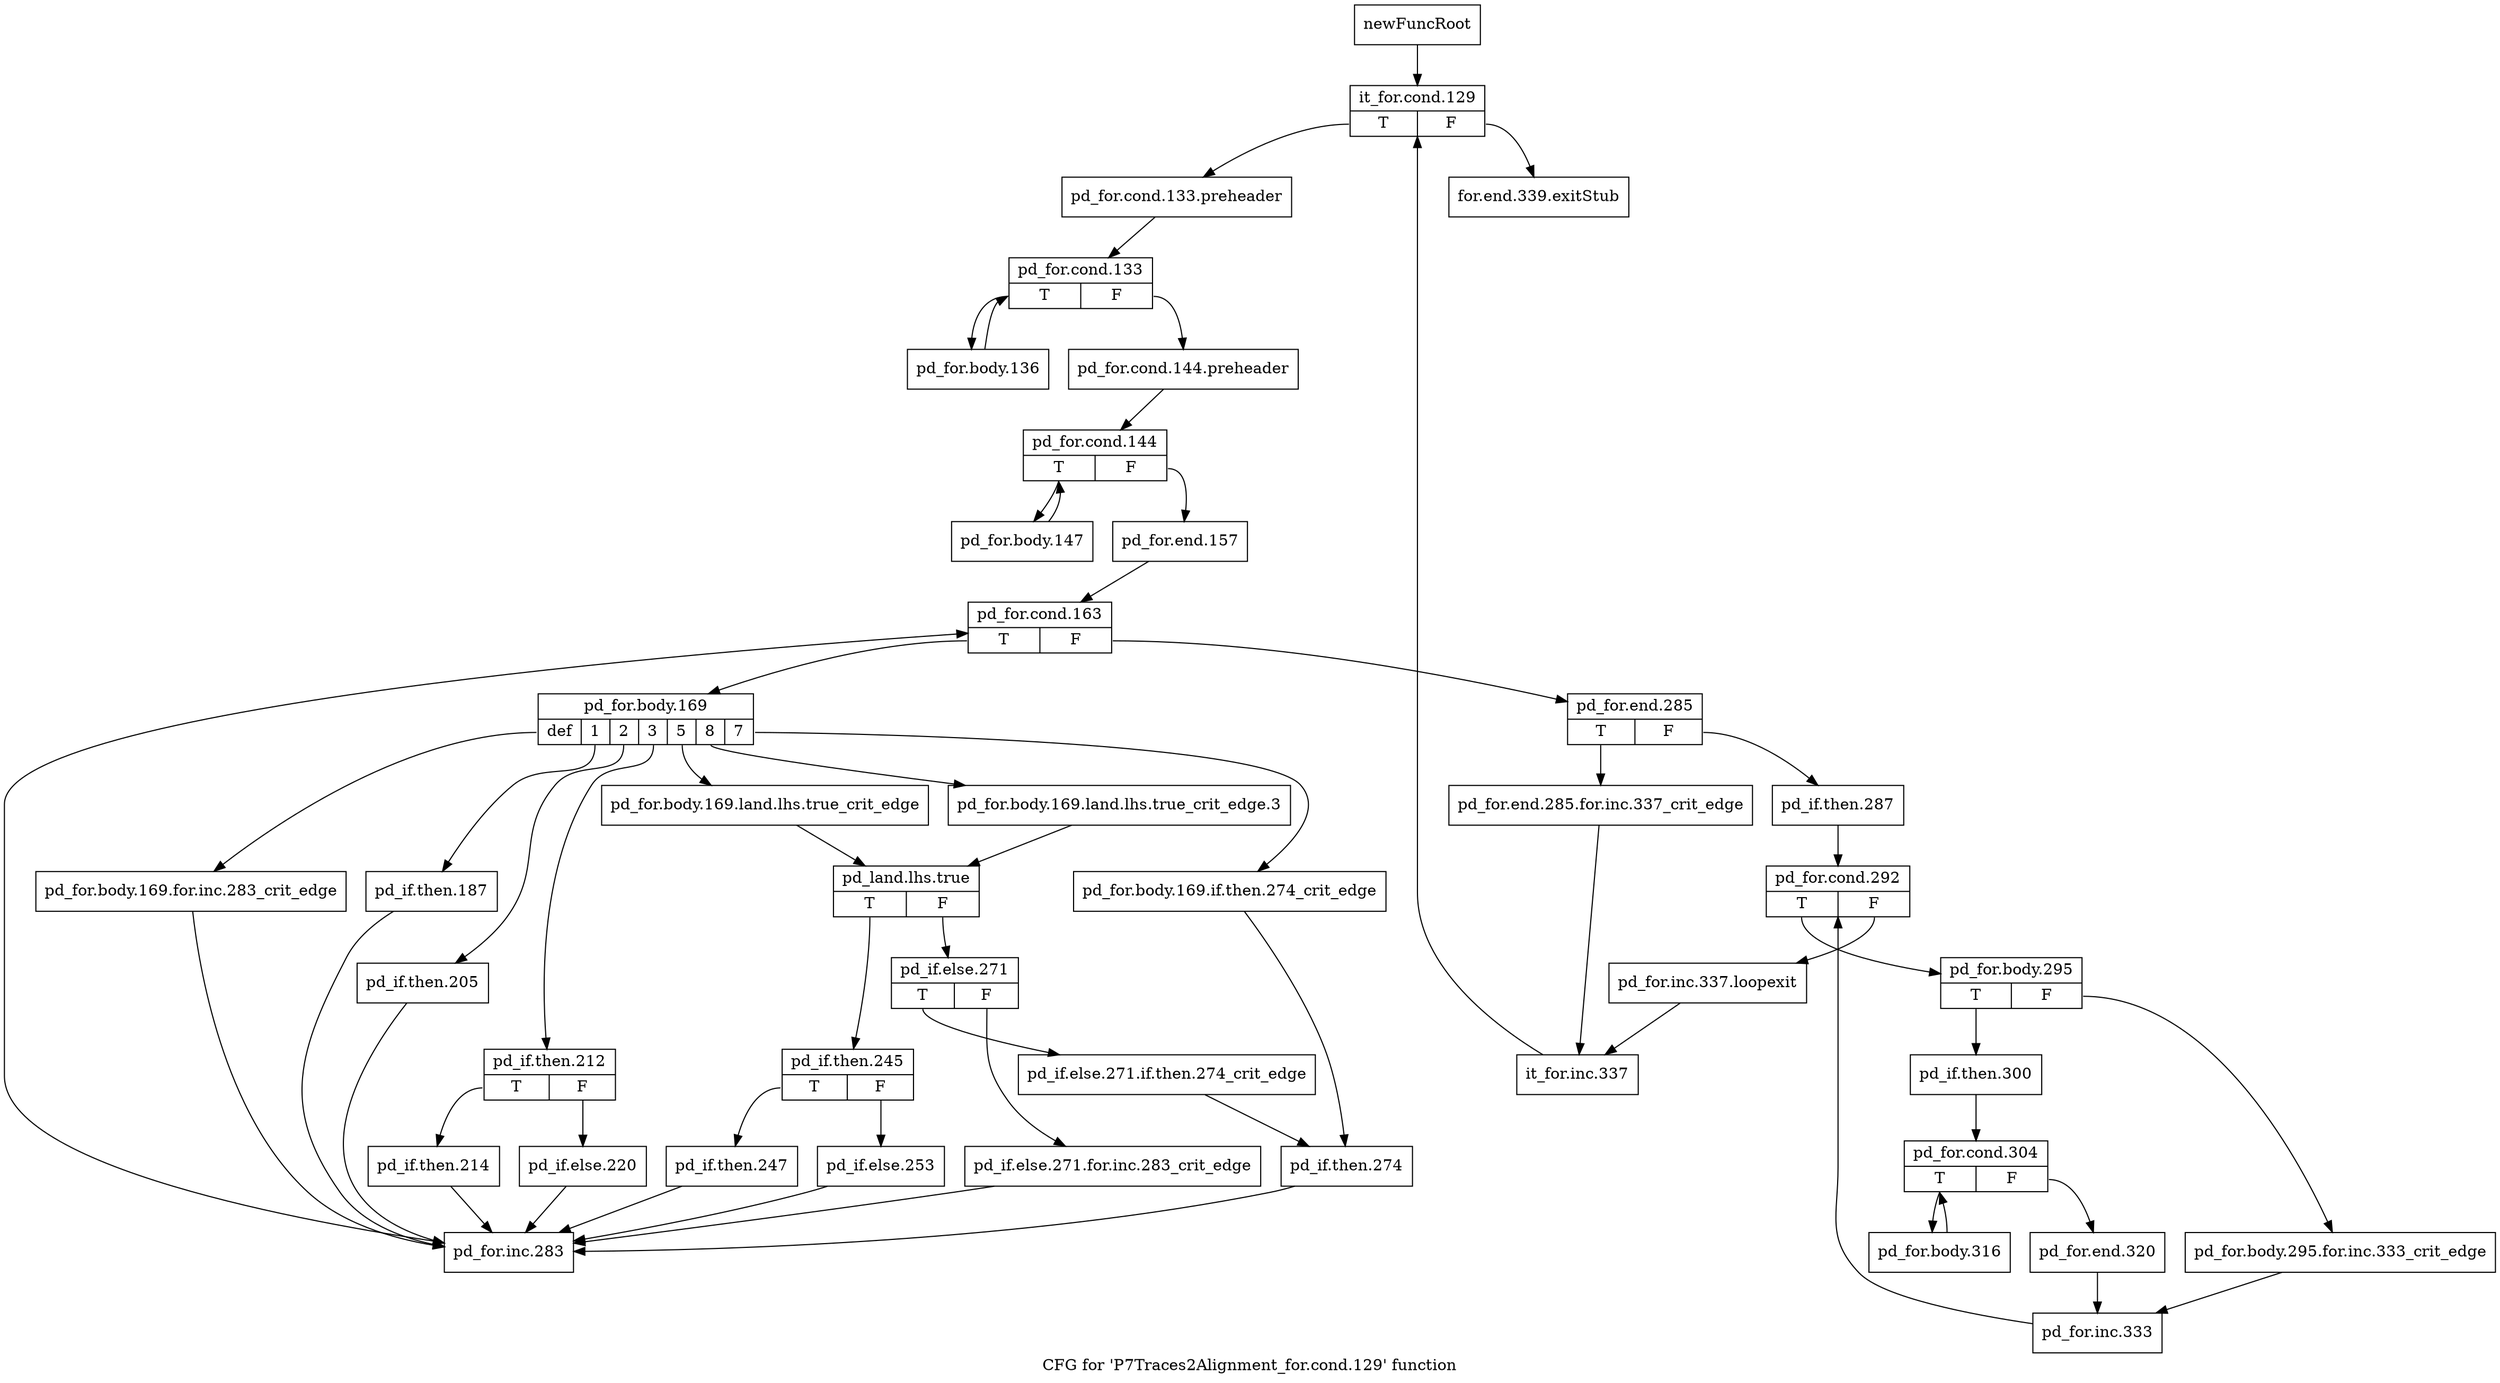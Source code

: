 digraph "CFG for 'P7Traces2Alignment_for.cond.129' function" {
	label="CFG for 'P7Traces2Alignment_for.cond.129' function";

	Node0x32505a0 [shape=record,label="{newFuncRoot}"];
	Node0x32505a0 -> Node0x3250640;
	Node0x32505f0 [shape=record,label="{for.end.339.exitStub}"];
	Node0x3250640 [shape=record,label="{it_for.cond.129|{<s0>T|<s1>F}}"];
	Node0x3250640:s0 -> Node0x3250690;
	Node0x3250640:s1 -> Node0x32505f0;
	Node0x3250690 [shape=record,label="{pd_for.cond.133.preheader}"];
	Node0x3250690 -> Node0x32506e0;
	Node0x32506e0 [shape=record,label="{pd_for.cond.133|{<s0>T|<s1>F}}"];
	Node0x32506e0:s0 -> Node0x32523c0;
	Node0x32506e0:s1 -> Node0x3250730;
	Node0x3250730 [shape=record,label="{pd_for.cond.144.preheader}"];
	Node0x3250730 -> Node0x3250780;
	Node0x3250780 [shape=record,label="{pd_for.cond.144|{<s0>T|<s1>F}}"];
	Node0x3250780:s0 -> Node0x3252370;
	Node0x3250780:s1 -> Node0x32518d0;
	Node0x32518d0 [shape=record,label="{pd_for.end.157}"];
	Node0x32518d0 -> Node0x3251920;
	Node0x3251920 [shape=record,label="{pd_for.cond.163|{<s0>T|<s1>F}}"];
	Node0x3251920:s0 -> Node0x3251d80;
	Node0x3251920:s1 -> Node0x3251970;
	Node0x3251970 [shape=record,label="{pd_for.end.285|{<s0>T|<s1>F}}"];
	Node0x3251970:s0 -> Node0x3251ce0;
	Node0x3251970:s1 -> Node0x32519c0;
	Node0x32519c0 [shape=record,label="{pd_if.then.287}"];
	Node0x32519c0 -> Node0x3251a10;
	Node0x3251a10 [shape=record,label="{pd_for.cond.292|{<s0>T|<s1>F}}"];
	Node0x3251a10:s0 -> Node0x3251ab0;
	Node0x3251a10:s1 -> Node0x3251a60;
	Node0x3251a60 [shape=record,label="{pd_for.inc.337.loopexit}"];
	Node0x3251a60 -> Node0x3251d30;
	Node0x3251ab0 [shape=record,label="{pd_for.body.295|{<s0>T|<s1>F}}"];
	Node0x3251ab0:s0 -> Node0x3251b50;
	Node0x3251ab0:s1 -> Node0x3251b00;
	Node0x3251b00 [shape=record,label="{pd_for.body.295.for.inc.333_crit_edge}"];
	Node0x3251b00 -> Node0x3251c40;
	Node0x3251b50 [shape=record,label="{pd_if.then.300}"];
	Node0x3251b50 -> Node0x3251ba0;
	Node0x3251ba0 [shape=record,label="{pd_for.cond.304|{<s0>T|<s1>F}}"];
	Node0x3251ba0:s0 -> Node0x3251c90;
	Node0x3251ba0:s1 -> Node0x3251bf0;
	Node0x3251bf0 [shape=record,label="{pd_for.end.320}"];
	Node0x3251bf0 -> Node0x3251c40;
	Node0x3251c40 [shape=record,label="{pd_for.inc.333}"];
	Node0x3251c40 -> Node0x3251a10;
	Node0x3251c90 [shape=record,label="{pd_for.body.316}"];
	Node0x3251c90 -> Node0x3251ba0;
	Node0x3251ce0 [shape=record,label="{pd_for.end.285.for.inc.337_crit_edge}"];
	Node0x3251ce0 -> Node0x3251d30;
	Node0x3251d30 [shape=record,label="{it_for.inc.337}"];
	Node0x3251d30 -> Node0x3250640;
	Node0x3251d80 [shape=record,label="{pd_for.body.169|{<s0>def|<s1>1|<s2>2|<s3>3|<s4>5|<s5>8|<s6>7}}"];
	Node0x3251d80:s0 -> Node0x32522d0;
	Node0x3251d80:s1 -> Node0x3252280;
	Node0x3251d80:s2 -> Node0x3252230;
	Node0x3251d80:s3 -> Node0x3252140;
	Node0x3251d80:s4 -> Node0x3251e70;
	Node0x3251d80:s5 -> Node0x3251e20;
	Node0x3251d80:s6 -> Node0x3251dd0;
	Node0x3251dd0 [shape=record,label="{pd_for.body.169.if.then.274_crit_edge}"];
	Node0x3251dd0 -> Node0x3252000;
	Node0x3251e20 [shape=record,label="{pd_for.body.169.land.lhs.true_crit_edge.3}"];
	Node0x3251e20 -> Node0x3251ec0;
	Node0x3251e70 [shape=record,label="{pd_for.body.169.land.lhs.true_crit_edge}"];
	Node0x3251e70 -> Node0x3251ec0;
	Node0x3251ec0 [shape=record,label="{pd_land.lhs.true|{<s0>T|<s1>F}}"];
	Node0x3251ec0:s0 -> Node0x3252050;
	Node0x3251ec0:s1 -> Node0x3251f10;
	Node0x3251f10 [shape=record,label="{pd_if.else.271|{<s0>T|<s1>F}}"];
	Node0x3251f10:s0 -> Node0x3251fb0;
	Node0x3251f10:s1 -> Node0x3251f60;
	Node0x3251f60 [shape=record,label="{pd_if.else.271.for.inc.283_crit_edge}"];
	Node0x3251f60 -> Node0x3252320;
	Node0x3251fb0 [shape=record,label="{pd_if.else.271.if.then.274_crit_edge}"];
	Node0x3251fb0 -> Node0x3252000;
	Node0x3252000 [shape=record,label="{pd_if.then.274}"];
	Node0x3252000 -> Node0x3252320;
	Node0x3252050 [shape=record,label="{pd_if.then.245|{<s0>T|<s1>F}}"];
	Node0x3252050:s0 -> Node0x32520f0;
	Node0x3252050:s1 -> Node0x32520a0;
	Node0x32520a0 [shape=record,label="{pd_if.else.253}"];
	Node0x32520a0 -> Node0x3252320;
	Node0x32520f0 [shape=record,label="{pd_if.then.247}"];
	Node0x32520f0 -> Node0x3252320;
	Node0x3252140 [shape=record,label="{pd_if.then.212|{<s0>T|<s1>F}}"];
	Node0x3252140:s0 -> Node0x32521e0;
	Node0x3252140:s1 -> Node0x3252190;
	Node0x3252190 [shape=record,label="{pd_if.else.220}"];
	Node0x3252190 -> Node0x3252320;
	Node0x32521e0 [shape=record,label="{pd_if.then.214}"];
	Node0x32521e0 -> Node0x3252320;
	Node0x3252230 [shape=record,label="{pd_if.then.205}"];
	Node0x3252230 -> Node0x3252320;
	Node0x3252280 [shape=record,label="{pd_if.then.187}"];
	Node0x3252280 -> Node0x3252320;
	Node0x32522d0 [shape=record,label="{pd_for.body.169.for.inc.283_crit_edge}"];
	Node0x32522d0 -> Node0x3252320;
	Node0x3252320 [shape=record,label="{pd_for.inc.283}"];
	Node0x3252320 -> Node0x3251920;
	Node0x3252370 [shape=record,label="{pd_for.body.147}"];
	Node0x3252370 -> Node0x3250780;
	Node0x32523c0 [shape=record,label="{pd_for.body.136}"];
	Node0x32523c0 -> Node0x32506e0;
}
